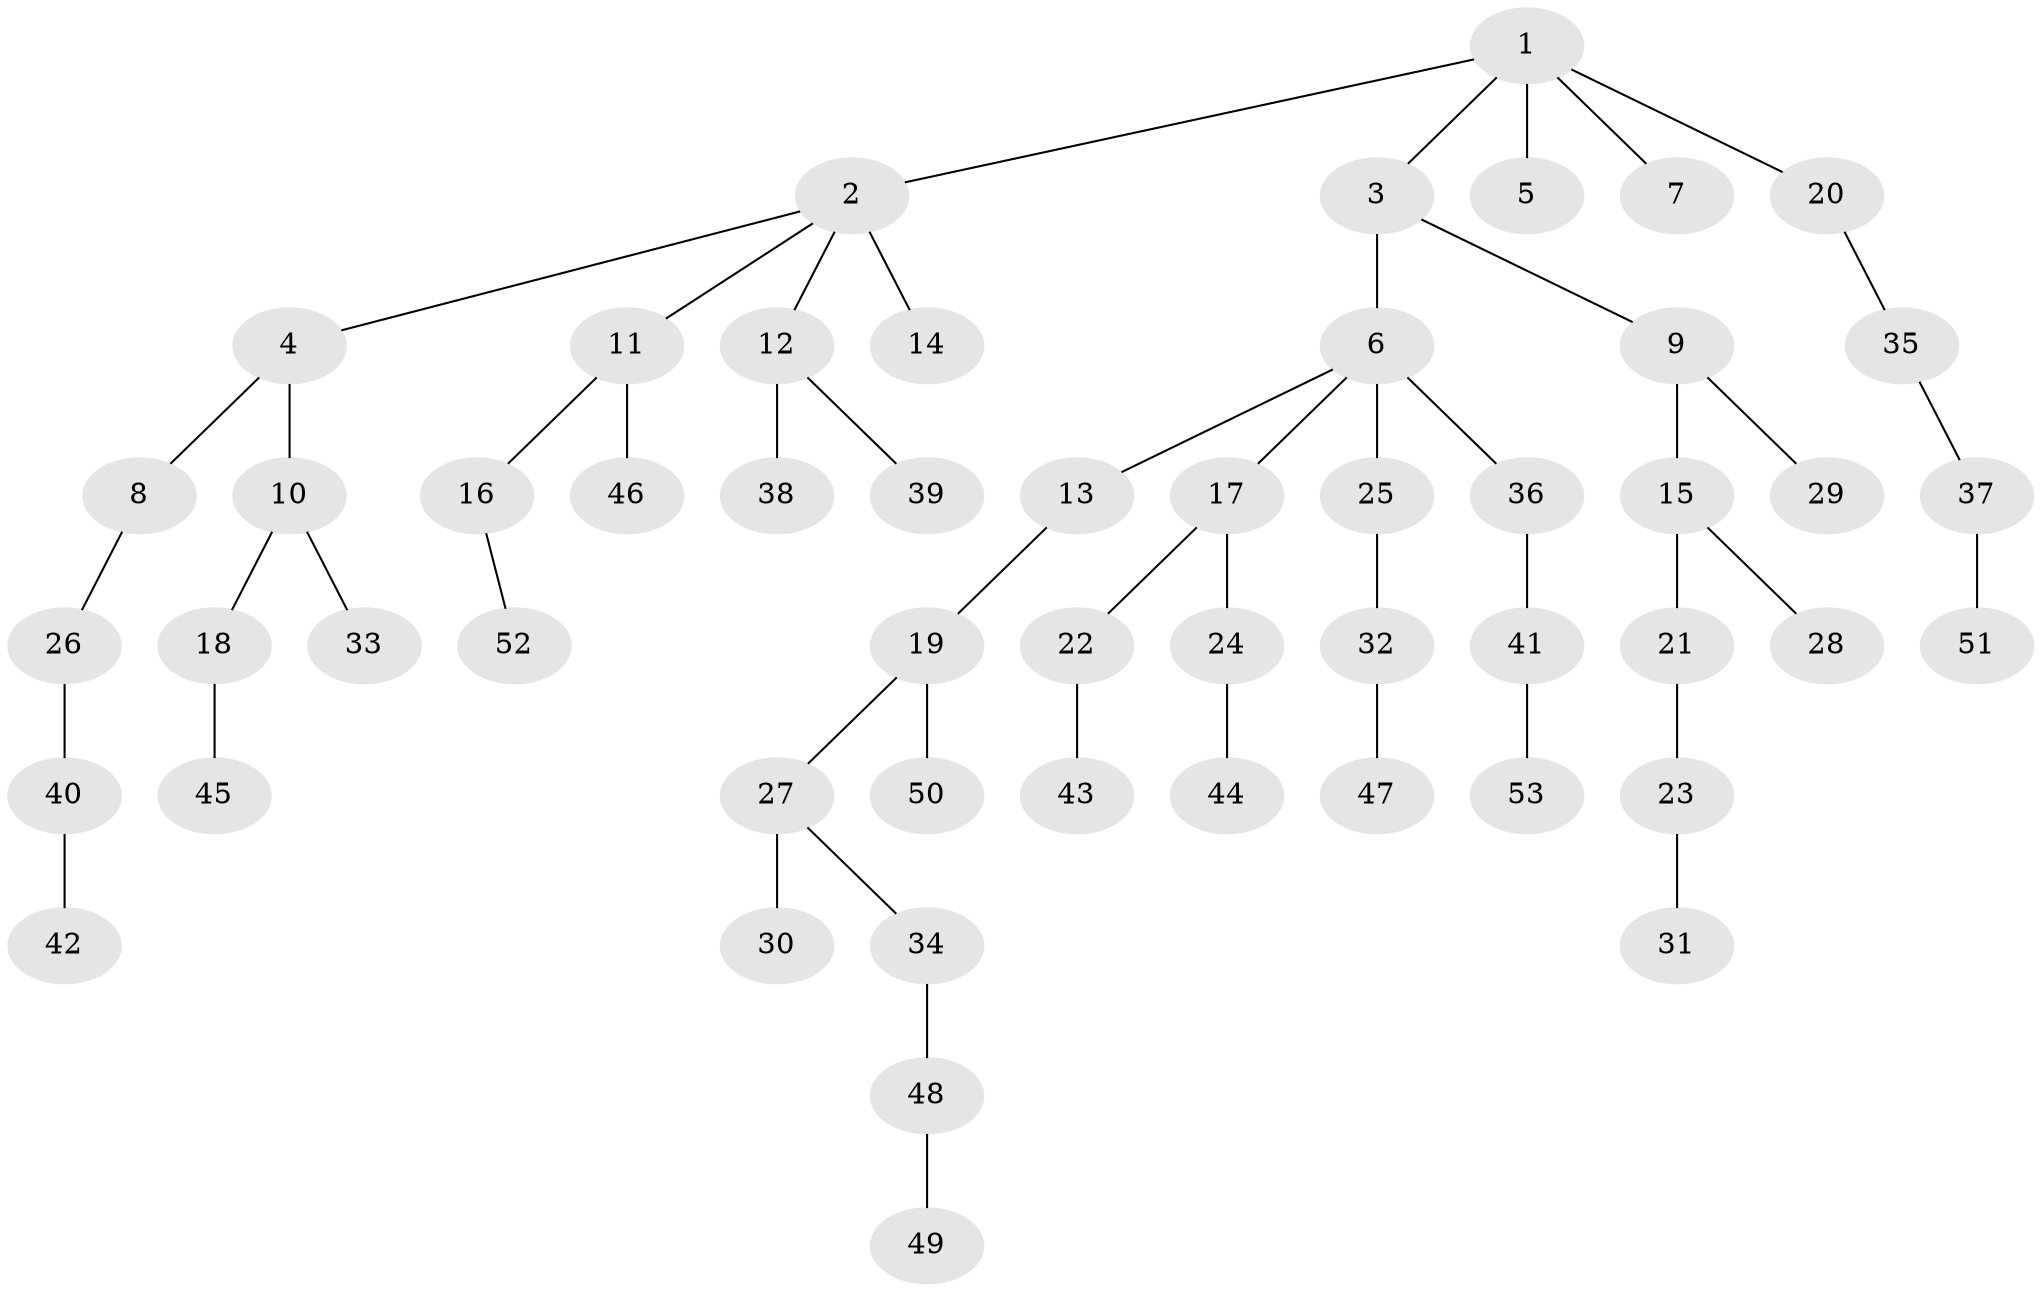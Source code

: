 // original degree distribution, {9: 0.007575757575757576, 7: 0.007575757575757576, 4: 0.022727272727272728, 5: 0.030303030303030304, 1: 0.4621212121212121, 6: 0.030303030303030304, 2: 0.3409090909090909, 3: 0.09848484848484848}
// Generated by graph-tools (version 1.1) at 2025/51/03/04/25 22:51:26]
// undirected, 53 vertices, 52 edges
graph export_dot {
  node [color=gray90,style=filled];
  1;
  2;
  3;
  4;
  5;
  6;
  7;
  8;
  9;
  10;
  11;
  12;
  13;
  14;
  15;
  16;
  17;
  18;
  19;
  20;
  21;
  22;
  23;
  24;
  25;
  26;
  27;
  28;
  29;
  30;
  31;
  32;
  33;
  34;
  35;
  36;
  37;
  38;
  39;
  40;
  41;
  42;
  43;
  44;
  45;
  46;
  47;
  48;
  49;
  50;
  51;
  52;
  53;
  1 -- 2 [weight=1.0];
  1 -- 3 [weight=1.0];
  1 -- 5 [weight=3.0];
  1 -- 7 [weight=1.0];
  1 -- 20 [weight=1.0];
  2 -- 4 [weight=1.0];
  2 -- 11 [weight=1.0];
  2 -- 12 [weight=1.0];
  2 -- 14 [weight=2.0];
  3 -- 6 [weight=1.0];
  3 -- 9 [weight=1.0];
  4 -- 8 [weight=1.0];
  4 -- 10 [weight=1.0];
  6 -- 13 [weight=1.0];
  6 -- 17 [weight=1.0];
  6 -- 25 [weight=1.0];
  6 -- 36 [weight=1.0];
  8 -- 26 [weight=1.0];
  9 -- 15 [weight=1.0];
  9 -- 29 [weight=1.0];
  10 -- 18 [weight=1.0];
  10 -- 33 [weight=1.0];
  11 -- 16 [weight=1.0];
  11 -- 46 [weight=1.0];
  12 -- 38 [weight=1.0];
  12 -- 39 [weight=1.0];
  13 -- 19 [weight=1.0];
  15 -- 21 [weight=1.0];
  15 -- 28 [weight=1.0];
  16 -- 52 [weight=1.0];
  17 -- 22 [weight=1.0];
  17 -- 24 [weight=1.0];
  18 -- 45 [weight=1.0];
  19 -- 27 [weight=1.0];
  19 -- 50 [weight=1.0];
  20 -- 35 [weight=1.0];
  21 -- 23 [weight=1.0];
  22 -- 43 [weight=1.0];
  23 -- 31 [weight=1.0];
  24 -- 44 [weight=1.0];
  25 -- 32 [weight=1.0];
  26 -- 40 [weight=1.0];
  27 -- 30 [weight=3.0];
  27 -- 34 [weight=1.0];
  32 -- 47 [weight=1.0];
  34 -- 48 [weight=1.0];
  35 -- 37 [weight=1.0];
  36 -- 41 [weight=1.0];
  37 -- 51 [weight=1.0];
  40 -- 42 [weight=1.0];
  41 -- 53 [weight=1.0];
  48 -- 49 [weight=1.0];
}
